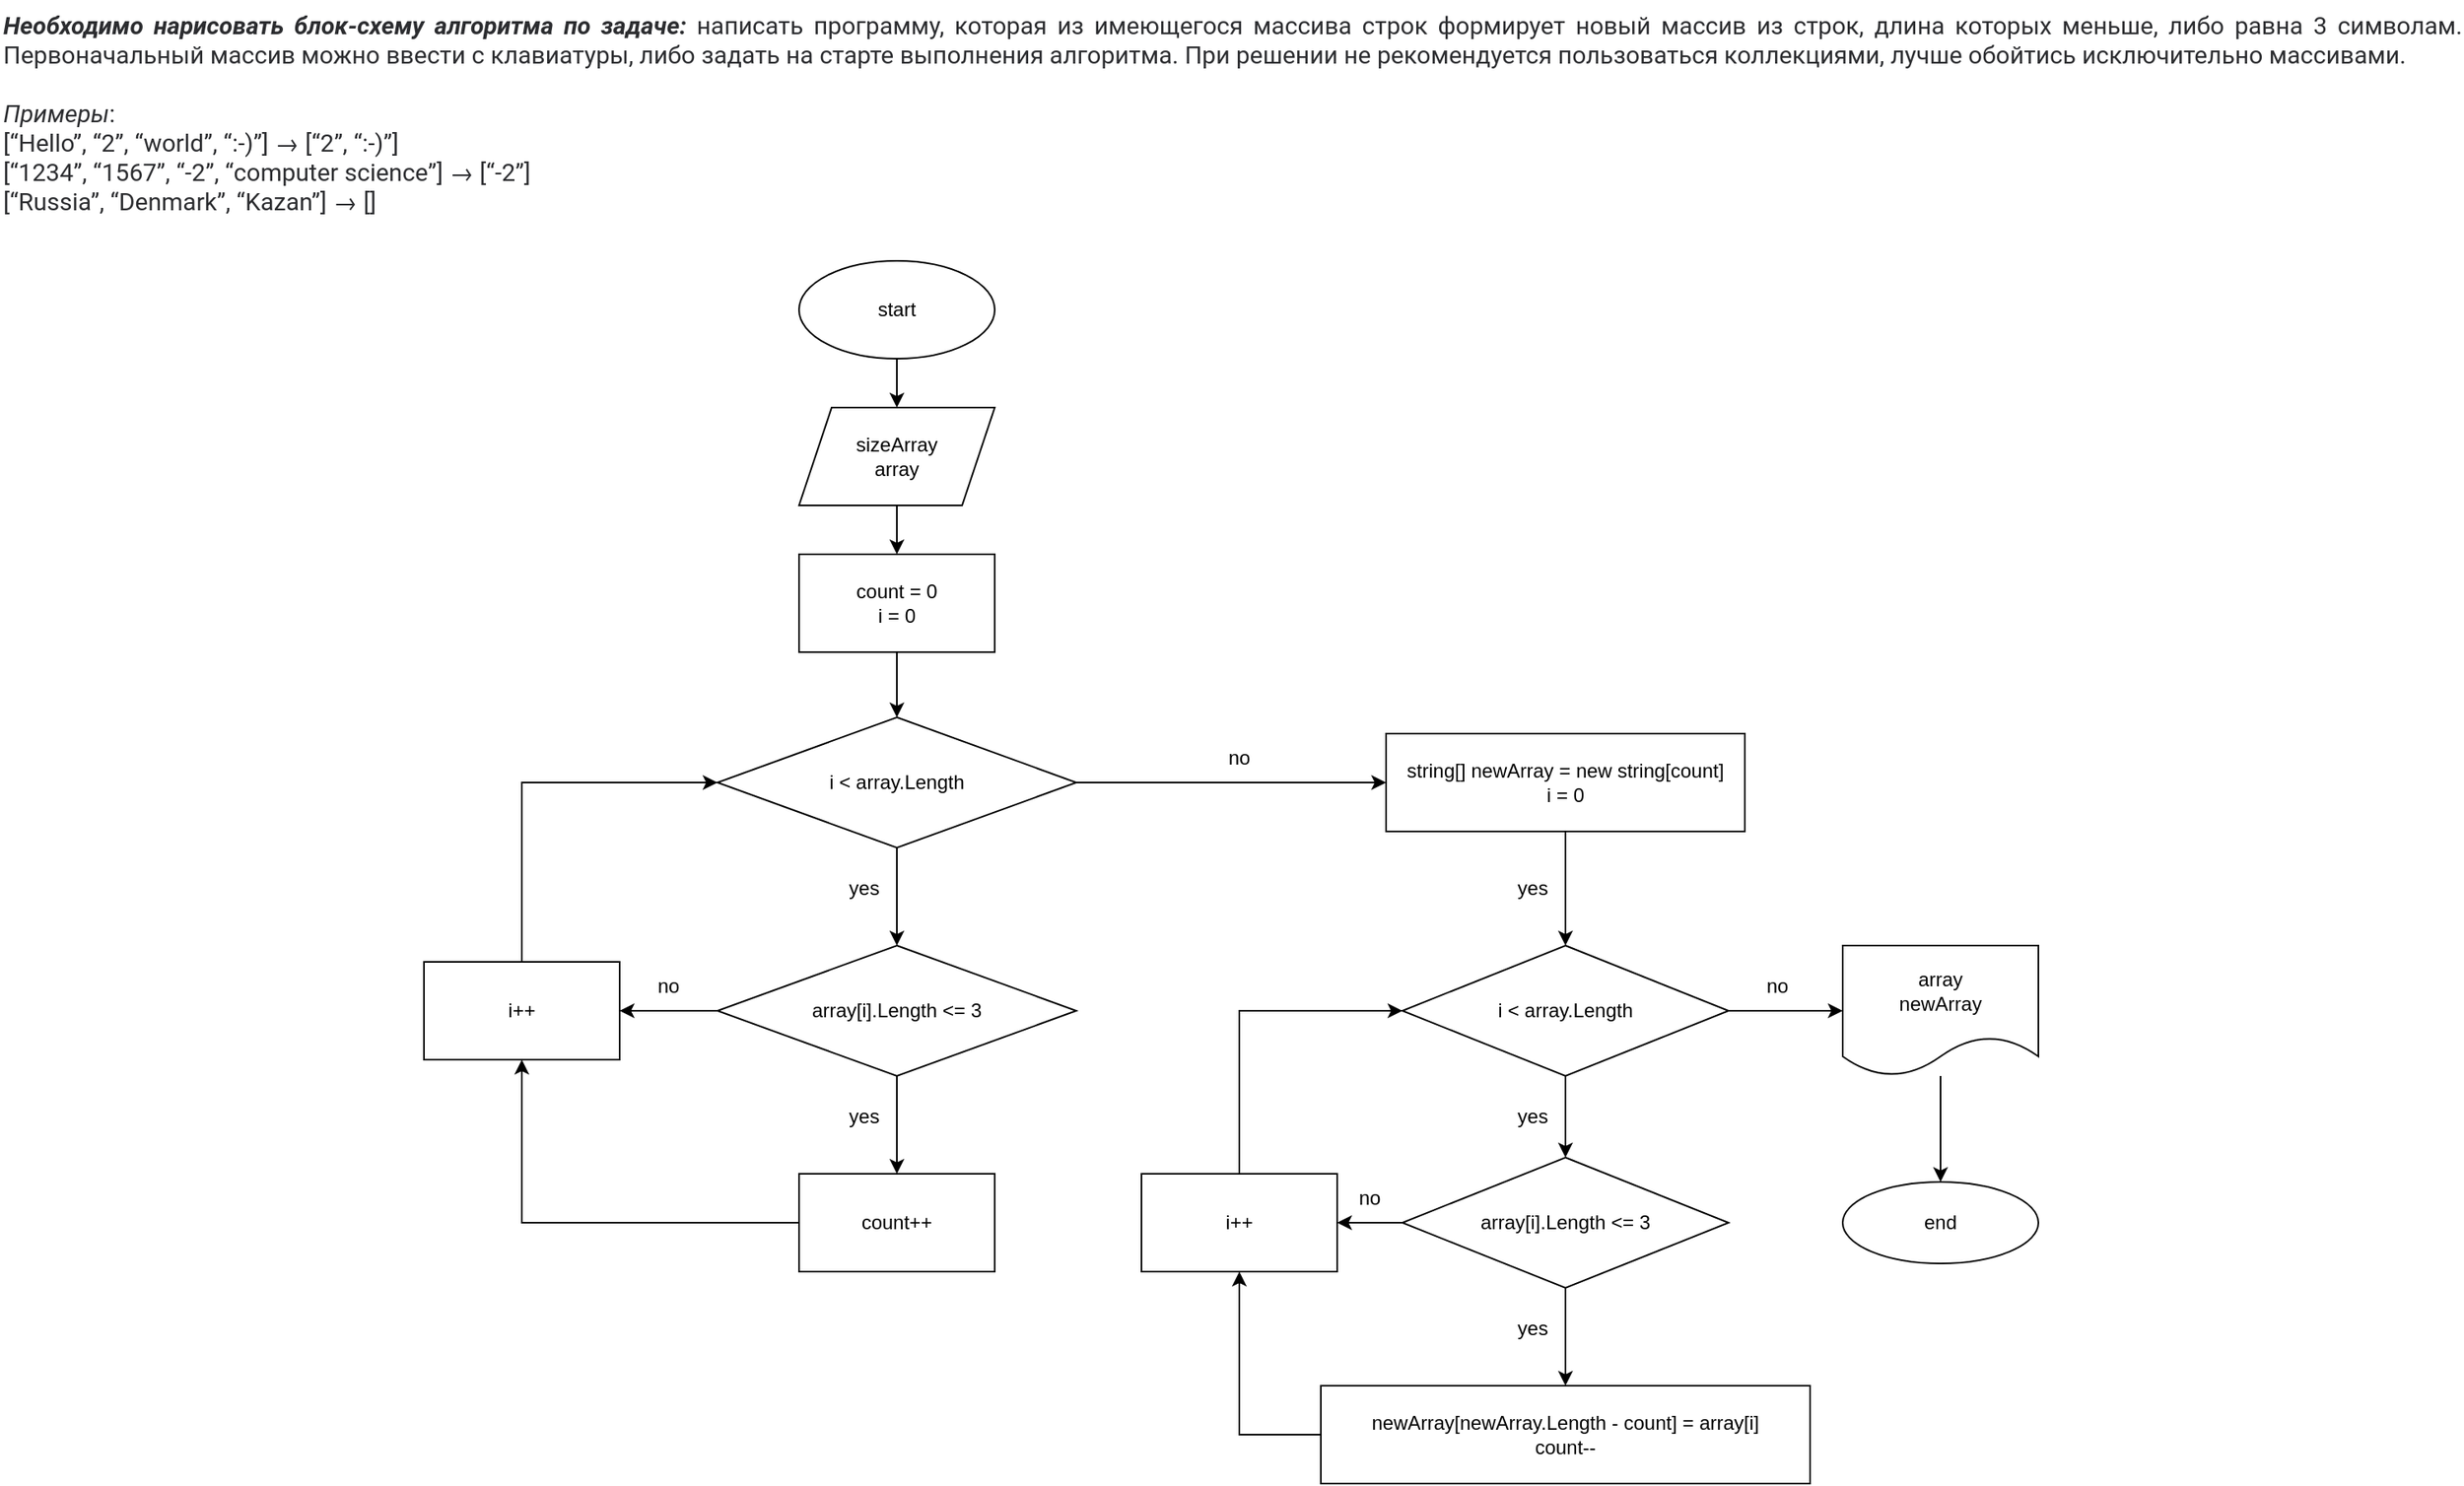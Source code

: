<mxfile version="21.2.8" type="device">
  <diagram name="Страница 1" id="S7gOY0Rzj4mQ5rikbTW1">
    <mxGraphModel dx="1773" dy="1068" grid="1" gridSize="10" guides="1" tooltips="1" connect="1" arrows="1" fold="1" page="1" pageScale="1" pageWidth="827" pageHeight="1169" math="0" shadow="0">
      <root>
        <mxCell id="0" />
        <mxCell id="1" parent="0" />
        <mxCell id="nHcn8lxnYbYXo1y7nSyQ-3" value="" style="edgeStyle=orthogonalEdgeStyle;rounded=0;orthogonalLoop=1;jettySize=auto;html=1;" parent="1" source="nHcn8lxnYbYXo1y7nSyQ-1" target="nHcn8lxnYbYXo1y7nSyQ-2" edge="1">
          <mxGeometry relative="1" as="geometry" />
        </mxCell>
        <mxCell id="nHcn8lxnYbYXo1y7nSyQ-1" value="start" style="ellipse;whiteSpace=wrap;html=1;" parent="1" vertex="1">
          <mxGeometry x="570" y="230" width="120" height="60" as="geometry" />
        </mxCell>
        <mxCell id="nHcn8lxnYbYXo1y7nSyQ-7" value="" style="edgeStyle=orthogonalEdgeStyle;rounded=0;orthogonalLoop=1;jettySize=auto;html=1;" parent="1" source="nHcn8lxnYbYXo1y7nSyQ-2" target="nHcn8lxnYbYXo1y7nSyQ-6" edge="1">
          <mxGeometry relative="1" as="geometry" />
        </mxCell>
        <mxCell id="nHcn8lxnYbYXo1y7nSyQ-2" value="sizeArray&lt;br&gt;array" style="shape=parallelogram;perimeter=parallelogramPerimeter;whiteSpace=wrap;html=1;fixedSize=1;" parent="1" vertex="1">
          <mxGeometry x="570" y="320" width="120" height="60" as="geometry" />
        </mxCell>
        <mxCell id="nHcn8lxnYbYXo1y7nSyQ-9" value="" style="edgeStyle=orthogonalEdgeStyle;rounded=0;orthogonalLoop=1;jettySize=auto;html=1;" parent="1" source="nHcn8lxnYbYXo1y7nSyQ-6" target="nHcn8lxnYbYXo1y7nSyQ-8" edge="1">
          <mxGeometry relative="1" as="geometry" />
        </mxCell>
        <mxCell id="nHcn8lxnYbYXo1y7nSyQ-6" value="count = 0&lt;br&gt;i = 0" style="whiteSpace=wrap;html=1;" parent="1" vertex="1">
          <mxGeometry x="570" y="410" width="120" height="60" as="geometry" />
        </mxCell>
        <mxCell id="nHcn8lxnYbYXo1y7nSyQ-11" value="" style="edgeStyle=orthogonalEdgeStyle;rounded=0;orthogonalLoop=1;jettySize=auto;html=1;" parent="1" source="nHcn8lxnYbYXo1y7nSyQ-8" edge="1">
          <mxGeometry relative="1" as="geometry">
            <mxPoint x="630" y="650" as="targetPoint" />
          </mxGeometry>
        </mxCell>
        <mxCell id="nHcn8lxnYbYXo1y7nSyQ-43" style="edgeStyle=orthogonalEdgeStyle;rounded=0;orthogonalLoop=1;jettySize=auto;html=1;" parent="1" source="nHcn8lxnYbYXo1y7nSyQ-8" target="nHcn8lxnYbYXo1y7nSyQ-22" edge="1">
          <mxGeometry relative="1" as="geometry" />
        </mxCell>
        <mxCell id="nHcn8lxnYbYXo1y7nSyQ-8" value="i &amp;lt; array.Length" style="rhombus;whiteSpace=wrap;html=1;" parent="1" vertex="1">
          <mxGeometry x="520" y="510" width="220" height="80" as="geometry" />
        </mxCell>
        <mxCell id="nHcn8lxnYbYXo1y7nSyQ-12" value="yes" style="text;html=1;strokeColor=none;fillColor=none;align=center;verticalAlign=middle;whiteSpace=wrap;rounded=0;" parent="1" vertex="1">
          <mxGeometry x="580" y="600" width="60" height="30" as="geometry" />
        </mxCell>
        <mxCell id="nHcn8lxnYbYXo1y7nSyQ-15" value="" style="edgeStyle=orthogonalEdgeStyle;rounded=0;orthogonalLoop=1;jettySize=auto;html=1;" parent="1" source="nHcn8lxnYbYXo1y7nSyQ-13" target="nHcn8lxnYbYXo1y7nSyQ-14" edge="1">
          <mxGeometry relative="1" as="geometry" />
        </mxCell>
        <mxCell id="nHcn8lxnYbYXo1y7nSyQ-20" style="edgeStyle=orthogonalEdgeStyle;rounded=0;orthogonalLoop=1;jettySize=auto;html=1;entryX=1;entryY=0.5;entryDx=0;entryDy=0;" parent="1" source="nHcn8lxnYbYXo1y7nSyQ-13" target="nHcn8lxnYbYXo1y7nSyQ-17" edge="1">
          <mxGeometry relative="1" as="geometry">
            <mxPoint x="480" y="720" as="targetPoint" />
          </mxGeometry>
        </mxCell>
        <mxCell id="nHcn8lxnYbYXo1y7nSyQ-13" value="array[i].Length &amp;lt;= 3" style="rhombus;whiteSpace=wrap;html=1;" parent="1" vertex="1">
          <mxGeometry x="520" y="650" width="220" height="80" as="geometry" />
        </mxCell>
        <mxCell id="nHcn8lxnYbYXo1y7nSyQ-18" value="" style="edgeStyle=orthogonalEdgeStyle;rounded=0;orthogonalLoop=1;jettySize=auto;html=1;" parent="1" source="nHcn8lxnYbYXo1y7nSyQ-14" target="nHcn8lxnYbYXo1y7nSyQ-17" edge="1">
          <mxGeometry relative="1" as="geometry" />
        </mxCell>
        <mxCell id="nHcn8lxnYbYXo1y7nSyQ-14" value="count++" style="whiteSpace=wrap;html=1;" parent="1" vertex="1">
          <mxGeometry x="570" y="790" width="120" height="60" as="geometry" />
        </mxCell>
        <mxCell id="nHcn8lxnYbYXo1y7nSyQ-16" value="yes" style="text;html=1;strokeColor=none;fillColor=none;align=center;verticalAlign=middle;whiteSpace=wrap;rounded=0;" parent="1" vertex="1">
          <mxGeometry x="580" y="740" width="60" height="30" as="geometry" />
        </mxCell>
        <mxCell id="nHcn8lxnYbYXo1y7nSyQ-52" style="edgeStyle=orthogonalEdgeStyle;rounded=0;orthogonalLoop=1;jettySize=auto;html=1;entryX=0;entryY=0.5;entryDx=0;entryDy=0;exitX=0.5;exitY=0;exitDx=0;exitDy=0;" parent="1" source="nHcn8lxnYbYXo1y7nSyQ-17" target="nHcn8lxnYbYXo1y7nSyQ-8" edge="1">
          <mxGeometry relative="1" as="geometry" />
        </mxCell>
        <mxCell id="nHcn8lxnYbYXo1y7nSyQ-17" value="i++" style="whiteSpace=wrap;html=1;" parent="1" vertex="1">
          <mxGeometry x="340" y="660" width="120" height="60" as="geometry" />
        </mxCell>
        <mxCell id="nHcn8lxnYbYXo1y7nSyQ-29" value="" style="edgeStyle=orthogonalEdgeStyle;rounded=0;orthogonalLoop=1;jettySize=auto;html=1;" parent="1" source="nHcn8lxnYbYXo1y7nSyQ-22" target="nHcn8lxnYbYXo1y7nSyQ-28" edge="1">
          <mxGeometry relative="1" as="geometry" />
        </mxCell>
        <mxCell id="nHcn8lxnYbYXo1y7nSyQ-22" value="string[] newArray = new string[count]&lt;br&gt;i = 0" style="whiteSpace=wrap;html=1;" parent="1" vertex="1">
          <mxGeometry x="930" y="520" width="220" height="60" as="geometry" />
        </mxCell>
        <mxCell id="nHcn8lxnYbYXo1y7nSyQ-24" value="no" style="text;html=1;strokeColor=none;fillColor=none;align=center;verticalAlign=middle;whiteSpace=wrap;rounded=0;" parent="1" vertex="1">
          <mxGeometry x="460" y="660" width="60" height="30" as="geometry" />
        </mxCell>
        <mxCell id="nHcn8lxnYbYXo1y7nSyQ-26" value="no" style="text;html=1;strokeColor=none;fillColor=none;align=center;verticalAlign=middle;whiteSpace=wrap;rounded=0;" parent="1" vertex="1">
          <mxGeometry x="810" y="520" width="60" height="30" as="geometry" />
        </mxCell>
        <mxCell id="nHcn8lxnYbYXo1y7nSyQ-31" value="" style="edgeStyle=orthogonalEdgeStyle;rounded=0;orthogonalLoop=1;jettySize=auto;html=1;" parent="1" source="nHcn8lxnYbYXo1y7nSyQ-28" target="nHcn8lxnYbYXo1y7nSyQ-30" edge="1">
          <mxGeometry relative="1" as="geometry" />
        </mxCell>
        <mxCell id="nHcn8lxnYbYXo1y7nSyQ-46" value="" style="edgeStyle=orthogonalEdgeStyle;rounded=0;orthogonalLoop=1;jettySize=auto;html=1;" parent="1" source="nHcn8lxnYbYXo1y7nSyQ-28" target="nHcn8lxnYbYXo1y7nSyQ-45" edge="1">
          <mxGeometry relative="1" as="geometry" />
        </mxCell>
        <mxCell id="nHcn8lxnYbYXo1y7nSyQ-28" value="i &amp;lt; array.Length" style="rhombus;whiteSpace=wrap;html=1;" parent="1" vertex="1">
          <mxGeometry x="940" y="650" width="200" height="80" as="geometry" />
        </mxCell>
        <mxCell id="nHcn8lxnYbYXo1y7nSyQ-34" value="" style="edgeStyle=orthogonalEdgeStyle;rounded=0;orthogonalLoop=1;jettySize=auto;html=1;" parent="1" source="nHcn8lxnYbYXo1y7nSyQ-30" target="nHcn8lxnYbYXo1y7nSyQ-33" edge="1">
          <mxGeometry relative="1" as="geometry" />
        </mxCell>
        <mxCell id="nHcn8lxnYbYXo1y7nSyQ-58" value="" style="edgeStyle=orthogonalEdgeStyle;rounded=0;orthogonalLoop=1;jettySize=auto;html=1;" parent="1" source="nHcn8lxnYbYXo1y7nSyQ-30" target="nHcn8lxnYbYXo1y7nSyQ-38" edge="1">
          <mxGeometry relative="1" as="geometry" />
        </mxCell>
        <mxCell id="nHcn8lxnYbYXo1y7nSyQ-30" value="array[i].Length &amp;lt;= 3" style="rhombus;whiteSpace=wrap;html=1;" parent="1" vertex="1">
          <mxGeometry x="940" y="780" width="200" height="80" as="geometry" />
        </mxCell>
        <mxCell id="nHcn8lxnYbYXo1y7nSyQ-39" style="edgeStyle=orthogonalEdgeStyle;rounded=0;orthogonalLoop=1;jettySize=auto;html=1;entryX=0.5;entryY=1;entryDx=0;entryDy=0;" parent="1" source="nHcn8lxnYbYXo1y7nSyQ-33" target="nHcn8lxnYbYXo1y7nSyQ-38" edge="1">
          <mxGeometry relative="1" as="geometry">
            <Array as="points">
              <mxPoint x="840" y="950" />
            </Array>
          </mxGeometry>
        </mxCell>
        <mxCell id="nHcn8lxnYbYXo1y7nSyQ-33" value="newArray[newArray.Length - count] = array[i]&lt;br&gt;count--" style="whiteSpace=wrap;html=1;" parent="1" vertex="1">
          <mxGeometry x="890" y="920" width="300" height="60" as="geometry" />
        </mxCell>
        <mxCell id="nHcn8lxnYbYXo1y7nSyQ-35" value="yes" style="text;html=1;strokeColor=none;fillColor=none;align=center;verticalAlign=middle;whiteSpace=wrap;rounded=0;" parent="1" vertex="1">
          <mxGeometry x="990" y="600" width="60" height="30" as="geometry" />
        </mxCell>
        <mxCell id="nHcn8lxnYbYXo1y7nSyQ-36" value="yes" style="text;html=1;strokeColor=none;fillColor=none;align=center;verticalAlign=middle;whiteSpace=wrap;rounded=0;" parent="1" vertex="1">
          <mxGeometry x="990" y="740" width="60" height="30" as="geometry" />
        </mxCell>
        <mxCell id="nHcn8lxnYbYXo1y7nSyQ-37" value="yes" style="text;html=1;strokeColor=none;fillColor=none;align=center;verticalAlign=middle;whiteSpace=wrap;rounded=0;" parent="1" vertex="1">
          <mxGeometry x="990" y="870" width="60" height="30" as="geometry" />
        </mxCell>
        <mxCell id="nHcn8lxnYbYXo1y7nSyQ-59" style="edgeStyle=orthogonalEdgeStyle;rounded=0;orthogonalLoop=1;jettySize=auto;html=1;entryX=0;entryY=0.5;entryDx=0;entryDy=0;" parent="1" source="nHcn8lxnYbYXo1y7nSyQ-38" target="nHcn8lxnYbYXo1y7nSyQ-28" edge="1">
          <mxGeometry relative="1" as="geometry">
            <Array as="points">
              <mxPoint x="840" y="690" />
            </Array>
          </mxGeometry>
        </mxCell>
        <mxCell id="nHcn8lxnYbYXo1y7nSyQ-38" value="i++" style="whiteSpace=wrap;html=1;" parent="1" vertex="1">
          <mxGeometry x="780" y="790" width="120" height="60" as="geometry" />
        </mxCell>
        <mxCell id="nHcn8lxnYbYXo1y7nSyQ-44" value="no" style="text;html=1;strokeColor=none;fillColor=none;align=center;verticalAlign=middle;whiteSpace=wrap;rounded=0;" parent="1" vertex="1">
          <mxGeometry x="890" y="790" width="60" height="30" as="geometry" />
        </mxCell>
        <mxCell id="nHcn8lxnYbYXo1y7nSyQ-48" value="" style="edgeStyle=orthogonalEdgeStyle;rounded=0;orthogonalLoop=1;jettySize=auto;html=1;" parent="1" source="nHcn8lxnYbYXo1y7nSyQ-45" target="nHcn8lxnYbYXo1y7nSyQ-47" edge="1">
          <mxGeometry relative="1" as="geometry" />
        </mxCell>
        <mxCell id="nHcn8lxnYbYXo1y7nSyQ-45" value="array&lt;br&gt;newArray" style="shape=document;whiteSpace=wrap;html=1;boundedLbl=1;" parent="1" vertex="1">
          <mxGeometry x="1210" y="650" width="120" height="80" as="geometry" />
        </mxCell>
        <mxCell id="nHcn8lxnYbYXo1y7nSyQ-47" value="end" style="ellipse;whiteSpace=wrap;html=1;" parent="1" vertex="1">
          <mxGeometry x="1210" y="795" width="120" height="50" as="geometry" />
        </mxCell>
        <mxCell id="nHcn8lxnYbYXo1y7nSyQ-51" value="no" style="text;html=1;strokeColor=none;fillColor=none;align=center;verticalAlign=middle;whiteSpace=wrap;rounded=0;" parent="1" vertex="1">
          <mxGeometry x="1140" y="660" width="60" height="30" as="geometry" />
        </mxCell>
        <mxCell id="JrkTPuk2yR5ezCBIwlLj-1" value="&lt;div style=&quot;text-align: justify;&quot;&gt;&lt;span style=&quot;box-sizing: border-box; color: rgb(44, 45, 48); font-family: Roboto, &amp;quot;San Francisco&amp;quot;, &amp;quot;Helvetica Neue&amp;quot;, Helvetica, Arial; font-size: 15px; background-color: rgb(255, 255, 255);&quot;&gt;&lt;b style=&quot;font-style: italic;&quot;&gt;Необходимо нарисовать блок-схему алгоритма по задаче: &lt;/b&gt;н&lt;/span&gt;&lt;span style=&quot;color: rgb(44, 45, 48); font-family: Roboto, &amp;quot;San Francisco&amp;quot;, &amp;quot;Helvetica Neue&amp;quot;, Helvetica, Arial; font-size: 15px; background-color: rgb(255, 255, 255);&quot;&gt;аписать программу, которая из имеющегося массива строк формирует новый массив из строк, длина которых меньше, либо равна 3 символам. Первоначальный массив можно ввести с клавиатуры, либо задать на старте выполнения алгоритма. При решении не рекомендуется пользоваться коллекциями, лучше обойтись исключительно массивами.&lt;/span&gt;&lt;/div&gt;&lt;a style=&quot;box-sizing: border-box; background-color: rgb(255, 255, 255); color: rgb(37, 133, 238); text-decoration: underline; cursor: pointer; overflow-wrap: break-word; font-family: Roboto, &amp;quot;San Francisco&amp;quot;, &amp;quot;Helvetica Neue&amp;quot;, Helvetica, Arial; font-size: 15px; font-style: normal; font-variant-ligatures: normal; font-variant-caps: normal; font-weight: 400; letter-spacing: normal; orphans: 2; text-align: start; text-indent: 0px; text-transform: none; widows: 2; word-spacing: 0px; -webkit-text-stroke-width: 0px;&quot; target=&quot;_blank&quot; href=&quot;https://gb.ru/lessons/342341/homework&quot;&gt;&lt;/a&gt;&lt;br style=&quot;box-sizing: border-box; color: rgb(44, 45, 48); font-family: Roboto, &amp;quot;San Francisco&amp;quot;, &amp;quot;Helvetica Neue&amp;quot;, Helvetica, Arial; font-size: 15px; font-style: normal; font-variant-ligatures: normal; font-variant-caps: normal; font-weight: 400; letter-spacing: normal; orphans: 2; text-align: start; text-indent: 0px; text-transform: none; widows: 2; word-spacing: 0px; -webkit-text-stroke-width: 0px; background-color: rgb(255, 255, 255); text-decoration-thickness: initial; text-decoration-style: initial; text-decoration-color: initial;&quot;&gt;&lt;em style=&quot;box-sizing: border-box; color: rgb(44, 45, 48); font-family: Roboto, &amp;quot;San Francisco&amp;quot;, &amp;quot;Helvetica Neue&amp;quot;, Helvetica, Arial; font-size: 15px; font-variant-ligatures: normal; font-variant-caps: normal; font-weight: 400; letter-spacing: normal; orphans: 2; text-align: start; text-indent: 0px; text-transform: none; widows: 2; word-spacing: 0px; -webkit-text-stroke-width: 0px; background-color: rgb(255, 255, 255); text-decoration-thickness: initial; text-decoration-style: initial; text-decoration-color: initial;&quot;&gt;Примеры&lt;/em&gt;&lt;span style=&quot;color: rgb(44, 45, 48); font-family: Roboto, &amp;quot;San Francisco&amp;quot;, &amp;quot;Helvetica Neue&amp;quot;, Helvetica, Arial; font-size: 15px; font-style: normal; font-variant-ligatures: normal; font-variant-caps: normal; font-weight: 400; letter-spacing: normal; orphans: 2; text-align: start; text-indent: 0px; text-transform: none; widows: 2; word-spacing: 0px; -webkit-text-stroke-width: 0px; background-color: rgb(255, 255, 255); text-decoration-thickness: initial; text-decoration-style: initial; text-decoration-color: initial; float: none; display: inline !important;&quot;&gt;:&lt;/span&gt;&lt;br style=&quot;box-sizing: border-box; color: rgb(44, 45, 48); font-family: Roboto, &amp;quot;San Francisco&amp;quot;, &amp;quot;Helvetica Neue&amp;quot;, Helvetica, Arial; font-size: 15px; font-style: normal; font-variant-ligatures: normal; font-variant-caps: normal; font-weight: 400; letter-spacing: normal; orphans: 2; text-align: start; text-indent: 0px; text-transform: none; widows: 2; word-spacing: 0px; -webkit-text-stroke-width: 0px; background-color: rgb(255, 255, 255); text-decoration-thickness: initial; text-decoration-style: initial; text-decoration-color: initial;&quot;&gt;&lt;span style=&quot;color: rgb(44, 45, 48); font-family: Roboto, &amp;quot;San Francisco&amp;quot;, &amp;quot;Helvetica Neue&amp;quot;, Helvetica, Arial; font-size: 15px; font-style: normal; font-variant-ligatures: normal; font-variant-caps: normal; font-weight: 400; letter-spacing: normal; orphans: 2; text-align: start; text-indent: 0px; text-transform: none; widows: 2; word-spacing: 0px; -webkit-text-stroke-width: 0px; background-color: rgb(255, 255, 255); text-decoration-thickness: initial; text-decoration-style: initial; text-decoration-color: initial; float: none; display: inline !important;&quot;&gt;[“Hello”, “2”, “world”, “:-)”] → [“2”, “:-)”]&lt;/span&gt;&lt;br style=&quot;box-sizing: border-box; color: rgb(44, 45, 48); font-family: Roboto, &amp;quot;San Francisco&amp;quot;, &amp;quot;Helvetica Neue&amp;quot;, Helvetica, Arial; font-size: 15px; font-style: normal; font-variant-ligatures: normal; font-variant-caps: normal; font-weight: 400; letter-spacing: normal; orphans: 2; text-align: start; text-indent: 0px; text-transform: none; widows: 2; word-spacing: 0px; -webkit-text-stroke-width: 0px; background-color: rgb(255, 255, 255); text-decoration-thickness: initial; text-decoration-style: initial; text-decoration-color: initial;&quot;&gt;&lt;span style=&quot;color: rgb(44, 45, 48); font-family: Roboto, &amp;quot;San Francisco&amp;quot;, &amp;quot;Helvetica Neue&amp;quot;, Helvetica, Arial; font-size: 15px; font-style: normal; font-variant-ligatures: normal; font-variant-caps: normal; font-weight: 400; letter-spacing: normal; orphans: 2; text-align: start; text-indent: 0px; text-transform: none; widows: 2; word-spacing: 0px; -webkit-text-stroke-width: 0px; background-color: rgb(255, 255, 255); text-decoration-thickness: initial; text-decoration-style: initial; text-decoration-color: initial; float: none; display: inline !important;&quot;&gt;[“1234”, “1567”, “-2”, “computer science”] → [“-2”]&lt;/span&gt;&lt;br style=&quot;box-sizing: border-box; color: rgb(44, 45, 48); font-family: Roboto, &amp;quot;San Francisco&amp;quot;, &amp;quot;Helvetica Neue&amp;quot;, Helvetica, Arial; font-size: 15px; font-style: normal; font-variant-ligatures: normal; font-variant-caps: normal; font-weight: 400; letter-spacing: normal; orphans: 2; text-align: start; text-indent: 0px; text-transform: none; widows: 2; word-spacing: 0px; -webkit-text-stroke-width: 0px; background-color: rgb(255, 255, 255); text-decoration-thickness: initial; text-decoration-style: initial; text-decoration-color: initial;&quot;&gt;&lt;span style=&quot;color: rgb(44, 45, 48); font-family: Roboto, &amp;quot;San Francisco&amp;quot;, &amp;quot;Helvetica Neue&amp;quot;, Helvetica, Arial; font-size: 15px; font-style: normal; font-variant-ligatures: normal; font-variant-caps: normal; font-weight: 400; letter-spacing: normal; orphans: 2; text-align: start; text-indent: 0px; text-transform: none; widows: 2; word-spacing: 0px; -webkit-text-stroke-width: 0px; background-color: rgb(255, 255, 255); text-decoration-thickness: initial; text-decoration-style: initial; text-decoration-color: initial; float: none; display: inline !important;&quot;&gt;[“Russia”, “Denmark”, “Kazan”] → []&lt;/span&gt;" style="text;whiteSpace=wrap;html=1;" vertex="1" parent="1">
          <mxGeometry x="80" y="70" width="1510" height="150" as="geometry" />
        </mxCell>
      </root>
    </mxGraphModel>
  </diagram>
</mxfile>
